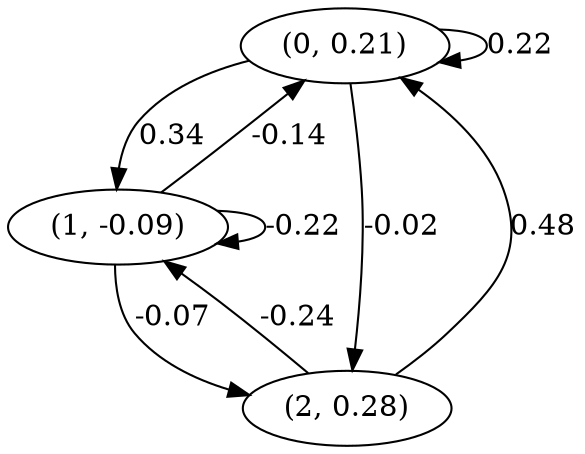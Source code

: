 digraph {
    0 [ label = "(0, 0.21)" ]
    1 [ label = "(1, -0.09)" ]
    2 [ label = "(2, 0.28)" ]
    0 -> 0 [ label = "0.22" ]
    1 -> 1 [ label = "-0.22" ]
    1 -> 0 [ label = "-0.14" ]
    2 -> 0 [ label = "0.48" ]
    0 -> 1 [ label = "0.34" ]
    2 -> 1 [ label = "-0.24" ]
    0 -> 2 [ label = "-0.02" ]
    1 -> 2 [ label = "-0.07" ]
}

